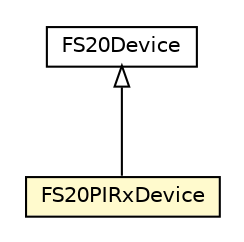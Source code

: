 #!/usr/local/bin/dot
#
# Class diagram 
# Generated by UMLGraph version R5_6-24-gf6e263 (http://www.umlgraph.org/)
#

digraph G {
	edge [fontname="Helvetica",fontsize=10,labelfontname="Helvetica",labelfontsize=10];
	node [fontname="Helvetica",fontsize=10,shape=plaintext];
	nodesep=0.25;
	ranksep=0.5;
	// org.universAAL.lddi.fs20.devicemodel.FS20PIRxDevice
	c4062516 [label=<<table title="org.universAAL.lddi.fs20.devicemodel.FS20PIRxDevice" border="0" cellborder="1" cellspacing="0" cellpadding="2" port="p" bgcolor="lemonChiffon" href="./FS20PIRxDevice.html">
		<tr><td><table border="0" cellspacing="0" cellpadding="1">
<tr><td align="center" balign="center"> FS20PIRxDevice </td></tr>
		</table></td></tr>
		</table>>, URL="./FS20PIRxDevice.html", fontname="Helvetica", fontcolor="black", fontsize=10.0];
	// org.universAAL.lddi.fs20.devicemodel.FS20Device
	c4062518 [label=<<table title="org.universAAL.lddi.fs20.devicemodel.FS20Device" border="0" cellborder="1" cellspacing="0" cellpadding="2" port="p" href="./FS20Device.html">
		<tr><td><table border="0" cellspacing="0" cellpadding="1">
<tr><td align="center" balign="center"> FS20Device </td></tr>
		</table></td></tr>
		</table>>, URL="./FS20Device.html", fontname="Helvetica", fontcolor="black", fontsize=10.0];
	//org.universAAL.lddi.fs20.devicemodel.FS20PIRxDevice extends org.universAAL.lddi.fs20.devicemodel.FS20Device
	c4062518:p -> c4062516:p [dir=back,arrowtail=empty];
}

